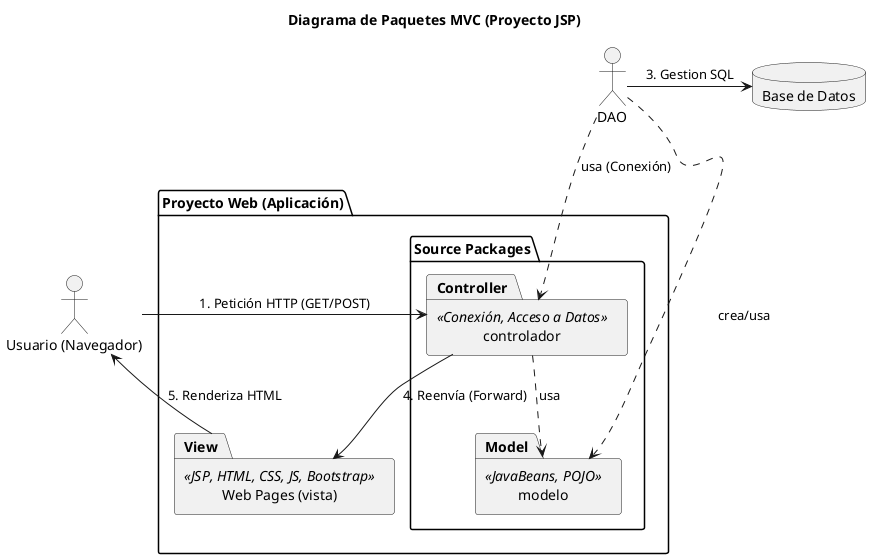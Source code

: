 @startuml
' Título del diagrama
title Diagrama de Paquetes MVC (Proyecto JSP)

' --- Actores Externos ---
actor "Usuario (Navegador)" as User
database "Base de Datos" as DB

' --- Paquetes de la Aplicación ---
package "Proyecto Web (Aplicación)" {

    ' Paquete de Vista (Archivos Web de NetBeans)
    package "Web Pages (vista)" as View <<JSP, HTML, CSS, JS, Bootstrap>>

    ' Paquetes Fuente (Source Packages de NetBeans)
    package "Source Packages" {
        package "controlador" as Controller <<Conexión, Acceso a Datos>>
        package "modelo" as Model <<JavaBeans, POJO>>
    }
}

' --- so Dependencias (Relaciones <<use>>) ---
' El controlador es el centro de la lógica
Controller ..> Model : "usa"


' El DAO necesita el modelo y la utilidad de conexión
DAO ..> Model : "crea/usa"
DAO ..> Controller : "usa (Conexión)"


' --- Flujo de la Petición (Interacción) ---
' 1. El usuario hace una petición al Servlet
User -up-> Controller : "1. Petición HTTP (GET/POST)"



' 2. El DAO Gestion la BBDD
DAO -> DB : "3. Gestion SQL"

' 3. El Controlador reenvía a la Vista
Controller -down-> View : "4. Reenvía (Forward)"

' 4. La Vista se muestra al usuario
View -up-> User : "5. Renderiza HTML"

' Ocultar miembros vacíos para un look más limpio
hide empty members

@enduml
